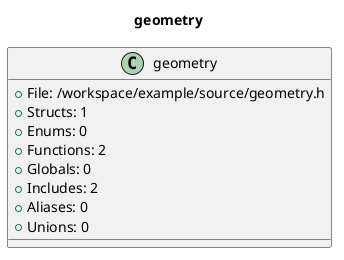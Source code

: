 @startuml
title geometry

class geometry {
    + File: /workspace/example/source/geometry.h
    + Structs: 1
    + Enums: 0
    + Functions: 2
    + Globals: 0
    + Includes: 2
    + Aliases: 0
    + Unions: 0
}

@enduml